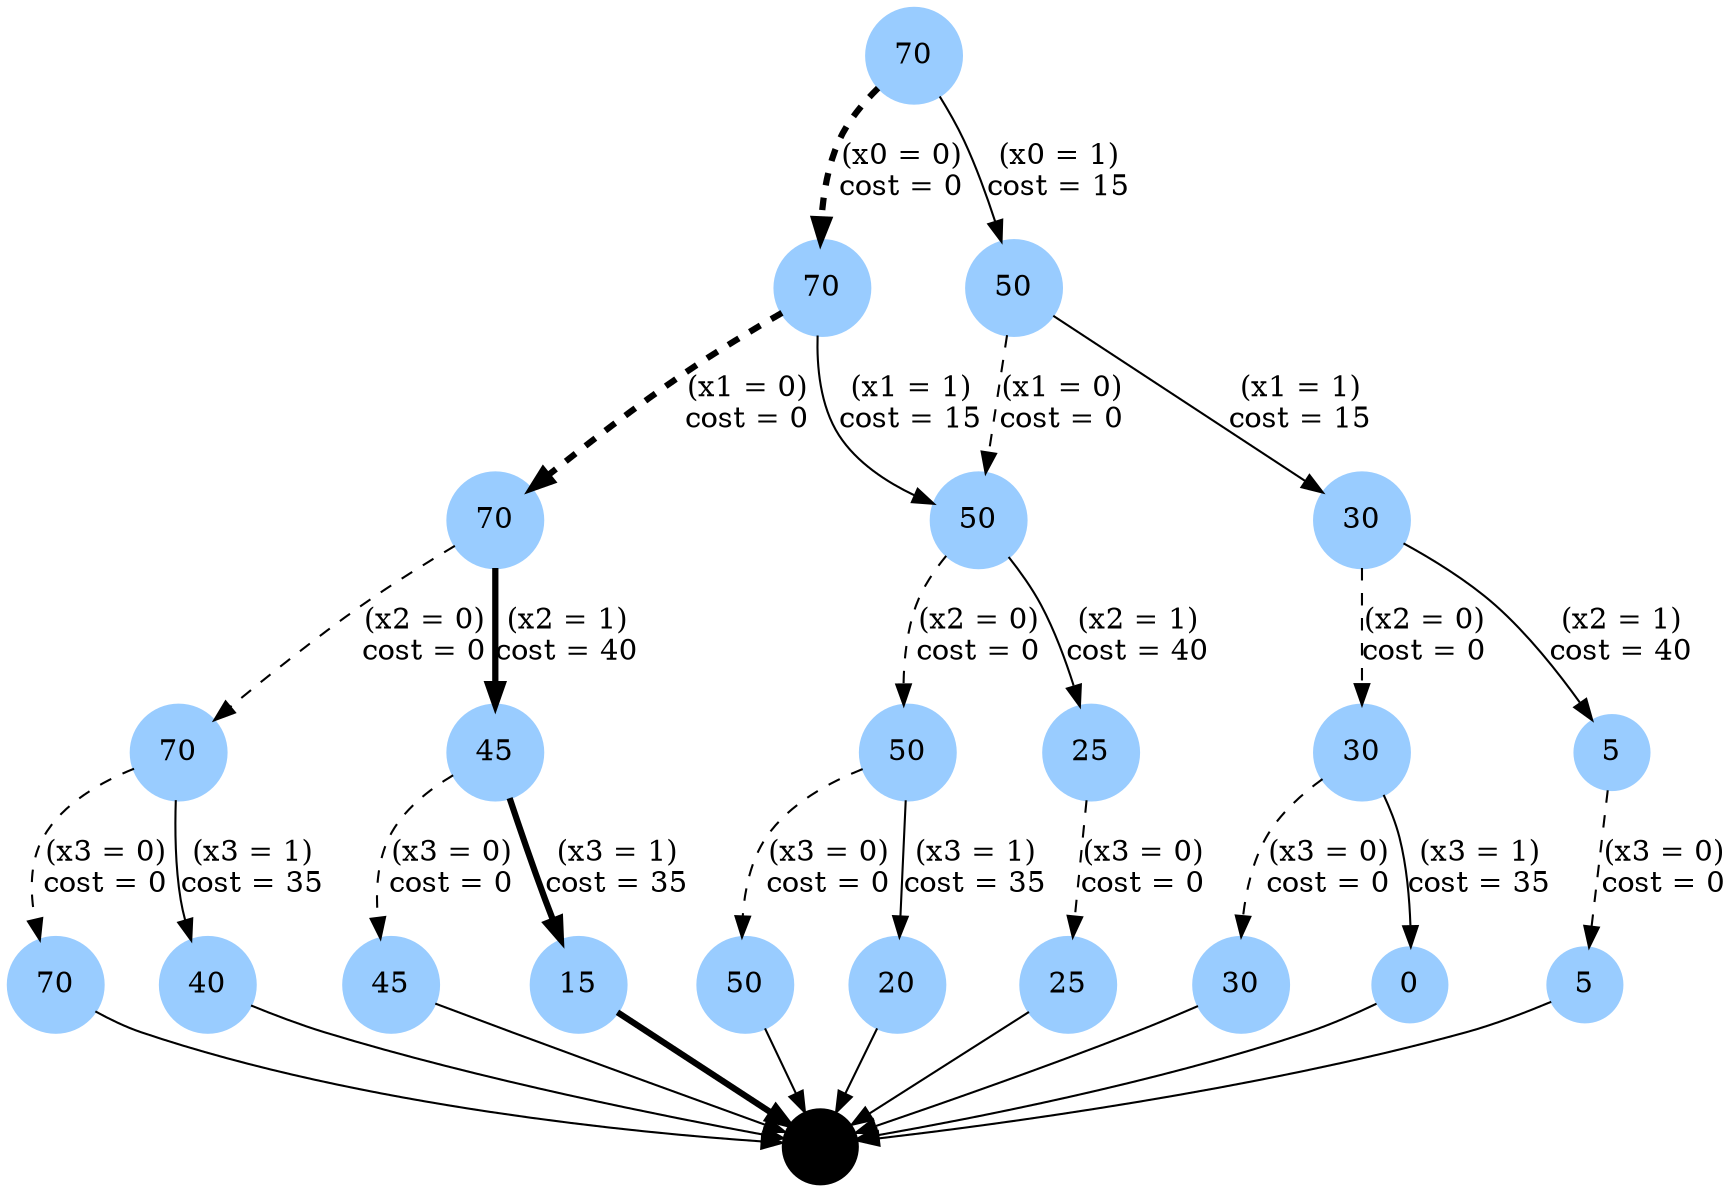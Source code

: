 digraph {
//	ranksep = 3;

	0 [shape=circle,style=filled,color="#99ccff",peripheries=1,group="root",label="70"];
	1 [shape=circle,style=filled,color="#99ccff",peripheries=1,group="0",label="70"];
	0 -> 1 [penwidth=3,label="(x0 = 0)\ncost = 0",style=dashed];
	2 [shape=circle,style=filled,color="#99ccff",peripheries=1,group="1",label="50"];
	0 -> 2 [penwidth=1,label="(x0 = 1)\ncost = 15"];
	3 [shape=circle,style=filled,color="#99ccff",peripheries=1,group="2",label="70"];
	1 -> 3 [penwidth=3,label="(x1 = 0)\ncost = 0",style=dashed];
	4 [shape=circle,style=filled,color="#99ccff",peripheries=1,group="3",label="50"];
	2 -> 4 [penwidth=1,label="(x1 = 0)\ncost = 0",style=dashed];
	1 -> 4 [penwidth=1,label="(x1 = 1)\ncost = 15"];
	5 [shape=circle,style=filled,color="#99ccff",peripheries=1,group="5",label="30"];
	2 -> 5 [penwidth=1,label="(x1 = 1)\ncost = 15"];
	6 [shape=circle,style=filled,color="#99ccff",peripheries=1,group="6",label="30"];
	5 -> 6 [penwidth=1,label="(x2 = 0)\ncost = 0",style=dashed];
	7 [shape=circle,style=filled,color="#99ccff",peripheries=1,group="7",label="5"];
	5 -> 7 [penwidth=1,label="(x2 = 1)\ncost = 40"];
	8 [shape=circle,style=filled,color="#99ccff",peripheries=1,group="8",label="70"];
	3 -> 8 [penwidth=1,label="(x2 = 0)\ncost = 0",style=dashed];
	9 [shape=circle,style=filled,color="#99ccff",peripheries=1,group="9",label="45"];
	3 -> 9 [penwidth=3,label="(x2 = 1)\ncost = 40"];
	10 [shape=circle,style=filled,color="#99ccff",peripheries=1,group="10",label="50"];
	4 -> 10 [penwidth=1,label="(x2 = 0)\ncost = 0",style=dashed];
	11 [shape=circle,style=filled,color="#99ccff",peripheries=1,group="11",label="25"];
	4 -> 11 [penwidth=1,label="(x2 = 1)\ncost = 40"];
	12 [shape=circle,style=filled,color="#99ccff",peripheries=1,group="12",label="30"];
	6 -> 12 [penwidth=1,label="(x3 = 0)\ncost = 0",style=dashed];
	13 [shape=circle,style=filled,color="#99ccff",peripheries=1,group="13",label="0"];
	6 -> 13 [penwidth=1,label="(x3 = 1)\ncost = 35"];
	14 [shape=circle,style=filled,color="#99ccff",peripheries=1,group="14",label="70"];
	8 -> 14 [penwidth=1,label="(x3 = 0)\ncost = 0",style=dashed];
	15 [shape=circle,style=filled,color="#99ccff",peripheries=1,group="15",label="40"];
	8 -> 15 [penwidth=1,label="(x3 = 1)\ncost = 35"];
	16 [shape=circle,style=filled,color="#99ccff",peripheries=1,group="16",label="45"];
	9 -> 16 [penwidth=1,label="(x3 = 0)\ncost = 0",style=dashed];
	17 [shape=circle,style=filled,color="#99ccff",peripheries=1,group="17",label="15"];
	9 -> 17 [penwidth=3,label="(x3 = 1)\ncost = 35"];
	18 [shape=circle,style=filled,color="#99ccff",peripheries=1,group="18",label="25"];
	11 -> 18 [penwidth=1,label="(x3 = 0)\ncost = 0",style=dashed];
	19 [shape=circle,style=filled,color="#99ccff",peripheries=1,group="19",label="50"];
	10 -> 19 [penwidth=1,label="(x3 = 0)\ncost = 0",style=dashed];
	20 [shape=circle,style=filled,color="#99ccff",peripheries=1,group="20",label="20"];
	10 -> 20 [penwidth=1,label="(x3 = 1)\ncost = 35"];
	21 [shape=circle,style=filled,color="#99ccff",peripheries=1,group="21",label="5"];
	7 -> 21 [penwidth=1,label="(x3 = 0)\ncost = 0",style=dashed];
	terminal [shape="circle", label="", style="filled", color="black", group="terminal"];
	15 -> terminal;
	21 -> terminal;
	19 -> terminal;
	17 -> terminal [penwidth=3];
	18 -> terminal;
	14 -> terminal;
	13 -> terminal;
	16 -> terminal;
	20 -> terminal;
	12 -> terminal;
}


